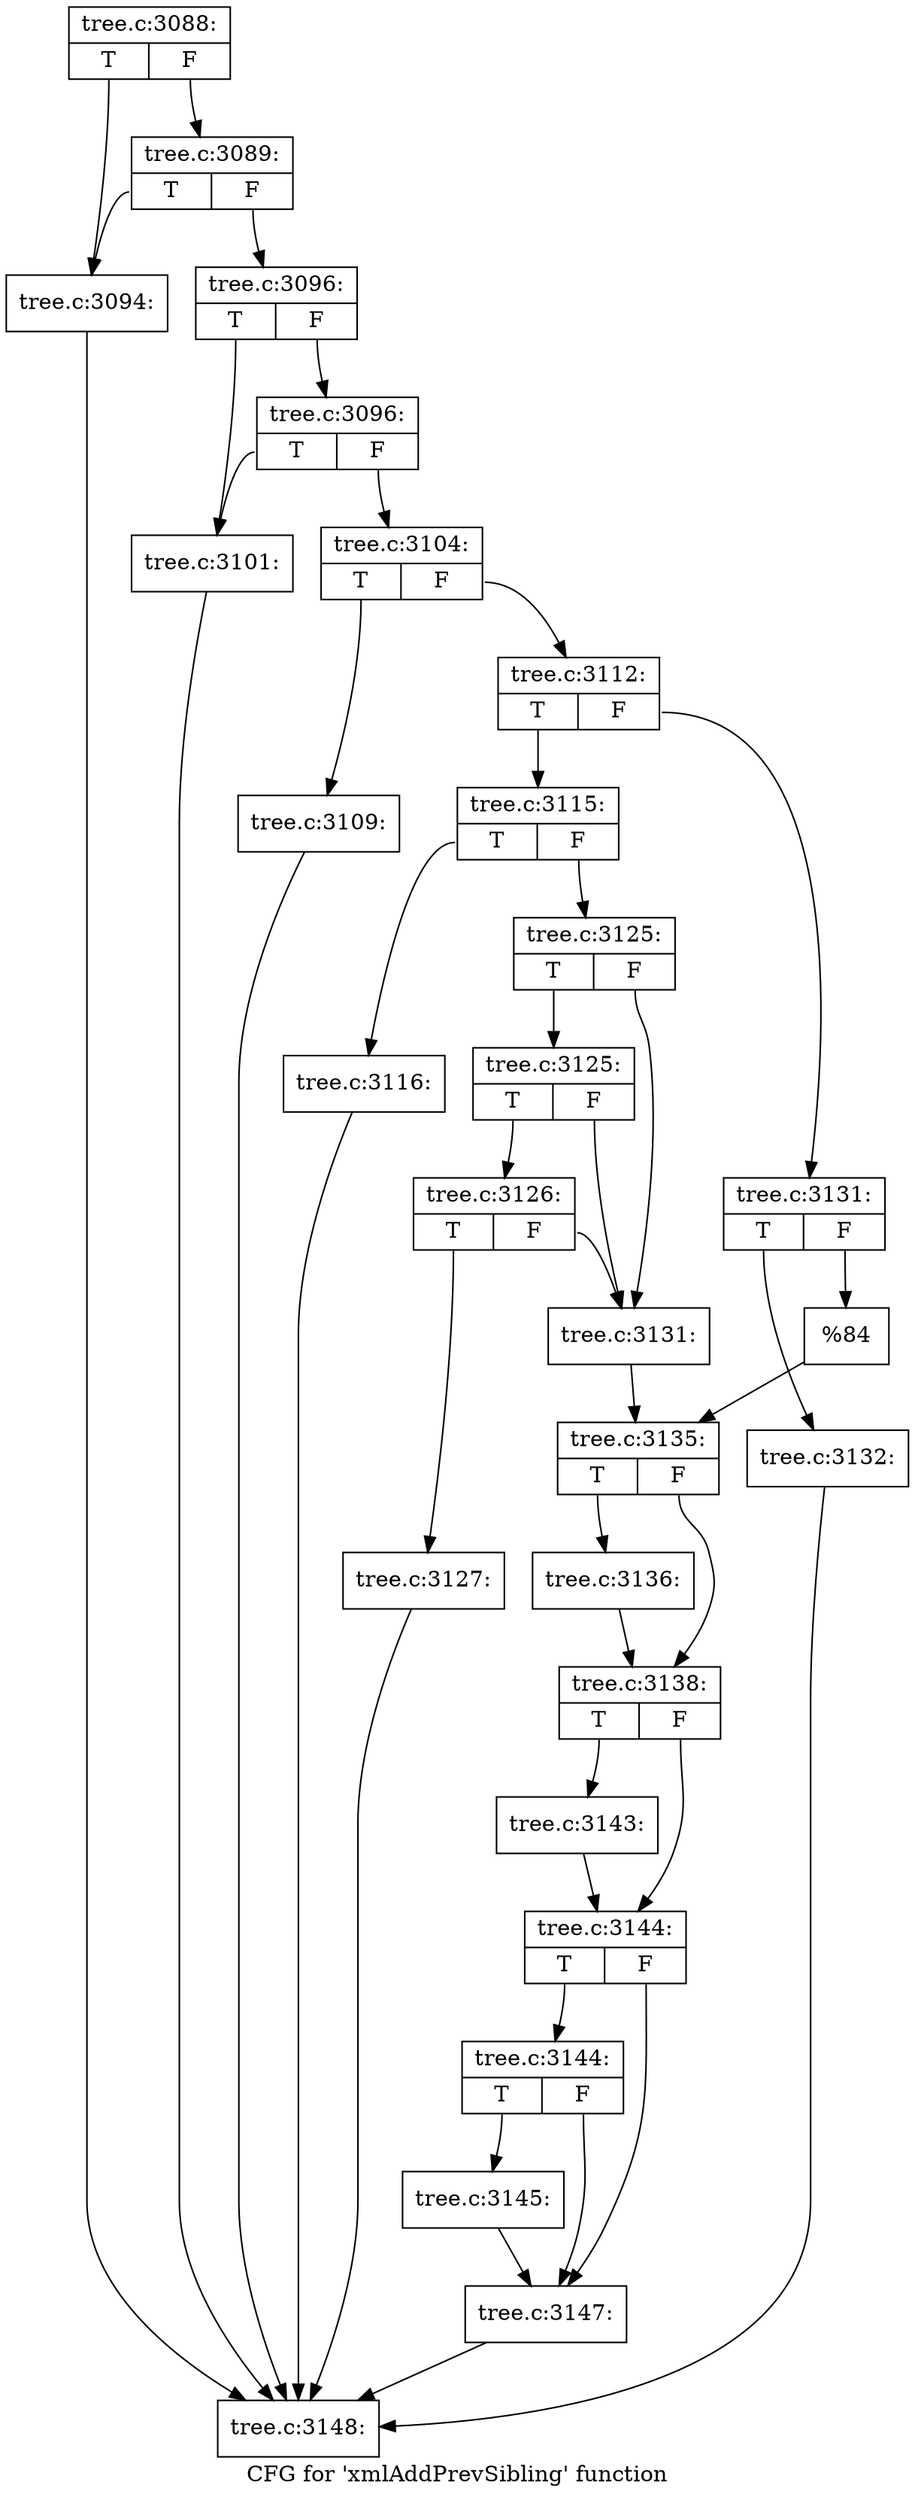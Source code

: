 digraph "CFG for 'xmlAddPrevSibling' function" {
	label="CFG for 'xmlAddPrevSibling' function";

	Node0x55ad0bb3d650 [shape=record,label="{tree.c:3088:|{<s0>T|<s1>F}}"];
	Node0x55ad0bb3d650:s0 -> Node0x55ad0bb4ae00;
	Node0x55ad0bb3d650:s1 -> Node0x55ad0bb4b870;
	Node0x55ad0bb4b870 [shape=record,label="{tree.c:3089:|{<s0>T|<s1>F}}"];
	Node0x55ad0bb4b870:s0 -> Node0x55ad0bb4ae00;
	Node0x55ad0bb4b870:s1 -> Node0x55ad0bb3ff00;
	Node0x55ad0bb4ae00 [shape=record,label="{tree.c:3094:}"];
	Node0x55ad0bb4ae00 -> Node0x55ad0bb402f0;
	Node0x55ad0bb3ff00 [shape=record,label="{tree.c:3096:|{<s0>T|<s1>F}}"];
	Node0x55ad0bb3ff00:s0 -> Node0x55ad0bb4c060;
	Node0x55ad0bb3ff00:s1 -> Node0x55ad0bb4c100;
	Node0x55ad0bb4c100 [shape=record,label="{tree.c:3096:|{<s0>T|<s1>F}}"];
	Node0x55ad0bb4c100:s0 -> Node0x55ad0bb4c060;
	Node0x55ad0bb4c100:s1 -> Node0x55ad0bb4c0b0;
	Node0x55ad0bb4c060 [shape=record,label="{tree.c:3101:}"];
	Node0x55ad0bb4c060 -> Node0x55ad0bb402f0;
	Node0x55ad0bb4c0b0 [shape=record,label="{tree.c:3104:|{<s0>T|<s1>F}}"];
	Node0x55ad0bb4c0b0:s0 -> Node0x55ad0bb4c920;
	Node0x55ad0bb4c0b0:s1 -> Node0x55ad0bb4c970;
	Node0x55ad0bb4c920 [shape=record,label="{tree.c:3109:}"];
	Node0x55ad0bb4c920 -> Node0x55ad0bb402f0;
	Node0x55ad0bb4c970 [shape=record,label="{tree.c:3112:|{<s0>T|<s1>F}}"];
	Node0x55ad0bb4c970:s0 -> Node0x55ad0bb4d050;
	Node0x55ad0bb4c970:s1 -> Node0x55ad0bb4d0f0;
	Node0x55ad0bb4d050 [shape=record,label="{tree.c:3115:|{<s0>T|<s1>F}}"];
	Node0x55ad0bb4d050:s0 -> Node0x55ad0bb4d540;
	Node0x55ad0bb4d050:s1 -> Node0x55ad0bb4d590;
	Node0x55ad0bb4d540 [shape=record,label="{tree.c:3116:}"];
	Node0x55ad0bb4d540 -> Node0x55ad0bb402f0;
	Node0x55ad0bb4d590 [shape=record,label="{tree.c:3125:|{<s0>T|<s1>F}}"];
	Node0x55ad0bb4d590:s0 -> Node0x55ad0bb4eb50;
	Node0x55ad0bb4d590:s1 -> Node0x55ad0bb4ea80;
	Node0x55ad0bb4eb50 [shape=record,label="{tree.c:3125:|{<s0>T|<s1>F}}"];
	Node0x55ad0bb4eb50:s0 -> Node0x55ad0bb4ead0;
	Node0x55ad0bb4eb50:s1 -> Node0x55ad0bb4ea80;
	Node0x55ad0bb4ead0 [shape=record,label="{tree.c:3126:|{<s0>T|<s1>F}}"];
	Node0x55ad0bb4ead0:s0 -> Node0x55ad0bb4ea30;
	Node0x55ad0bb4ead0:s1 -> Node0x55ad0bb4ea80;
	Node0x55ad0bb4ea30 [shape=record,label="{tree.c:3127:}"];
	Node0x55ad0bb4ea30 -> Node0x55ad0bb402f0;
	Node0x55ad0bb4ea80 [shape=record,label="{tree.c:3131:}"];
	Node0x55ad0bb4ea80 -> Node0x55ad0bb4d0a0;
	Node0x55ad0bb4d0f0 [shape=record,label="{tree.c:3131:|{<s0>T|<s1>F}}"];
	Node0x55ad0bb4d0f0:s0 -> Node0x55ad0bb50480;
	Node0x55ad0bb4d0f0:s1 -> Node0x55ad0bb504d0;
	Node0x55ad0bb50480 [shape=record,label="{tree.c:3132:}"];
	Node0x55ad0bb50480 -> Node0x55ad0bb402f0;
	Node0x55ad0bb504d0 [shape=record,label="{%84}"];
	Node0x55ad0bb504d0 -> Node0x55ad0bb4d0a0;
	Node0x55ad0bb4d0a0 [shape=record,label="{tree.c:3135:|{<s0>T|<s1>F}}"];
	Node0x55ad0bb4d0a0:s0 -> Node0x55ad0bb50f60;
	Node0x55ad0bb4d0a0:s1 -> Node0x55ad0bb50fb0;
	Node0x55ad0bb50f60 [shape=record,label="{tree.c:3136:}"];
	Node0x55ad0bb50f60 -> Node0x55ad0bb50fb0;
	Node0x55ad0bb50fb0 [shape=record,label="{tree.c:3138:|{<s0>T|<s1>F}}"];
	Node0x55ad0bb50fb0:s0 -> Node0x55ad0bb526c0;
	Node0x55ad0bb50fb0:s1 -> Node0x55ad0bb52710;
	Node0x55ad0bb526c0 [shape=record,label="{tree.c:3143:}"];
	Node0x55ad0bb526c0 -> Node0x55ad0bb52710;
	Node0x55ad0bb52710 [shape=record,label="{tree.c:3144:|{<s0>T|<s1>F}}"];
	Node0x55ad0bb52710:s0 -> Node0x55ad0bb53030;
	Node0x55ad0bb52710:s1 -> Node0x55ad0bb52fe0;
	Node0x55ad0bb53030 [shape=record,label="{tree.c:3144:|{<s0>T|<s1>F}}"];
	Node0x55ad0bb53030:s0 -> Node0x55ad0bb52f90;
	Node0x55ad0bb53030:s1 -> Node0x55ad0bb52fe0;
	Node0x55ad0bb52f90 [shape=record,label="{tree.c:3145:}"];
	Node0x55ad0bb52f90 -> Node0x55ad0bb52fe0;
	Node0x55ad0bb52fe0 [shape=record,label="{tree.c:3147:}"];
	Node0x55ad0bb52fe0 -> Node0x55ad0bb402f0;
	Node0x55ad0bb402f0 [shape=record,label="{tree.c:3148:}"];
}
